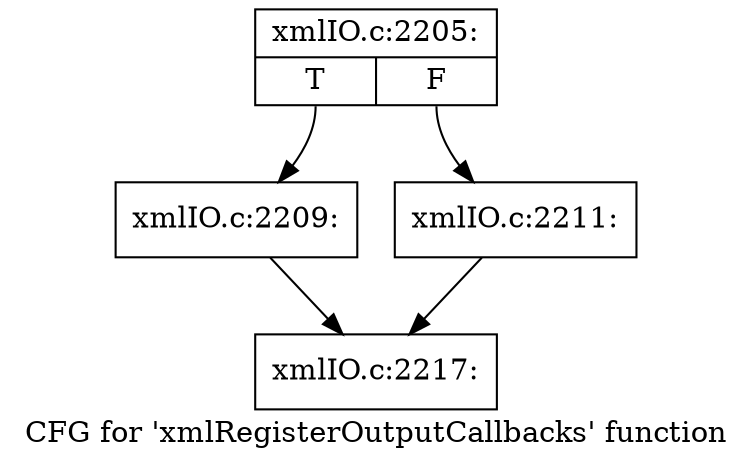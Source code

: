 digraph "CFG for 'xmlRegisterOutputCallbacks' function" {
	label="CFG for 'xmlRegisterOutputCallbacks' function";

	Node0x55ed347291e0 [shape=record,label="{xmlIO.c:2205:|{<s0>T|<s1>F}}"];
	Node0x55ed347291e0:s0 -> Node0x55ed3472df70;
	Node0x55ed347291e0:s1 -> Node0x55ed3472dfc0;
	Node0x55ed3472df70 [shape=record,label="{xmlIO.c:2209:}"];
	Node0x55ed3472df70 -> Node0x55ed347293d0;
	Node0x55ed3472dfc0 [shape=record,label="{xmlIO.c:2211:}"];
	Node0x55ed3472dfc0 -> Node0x55ed347293d0;
	Node0x55ed347293d0 [shape=record,label="{xmlIO.c:2217:}"];
}
